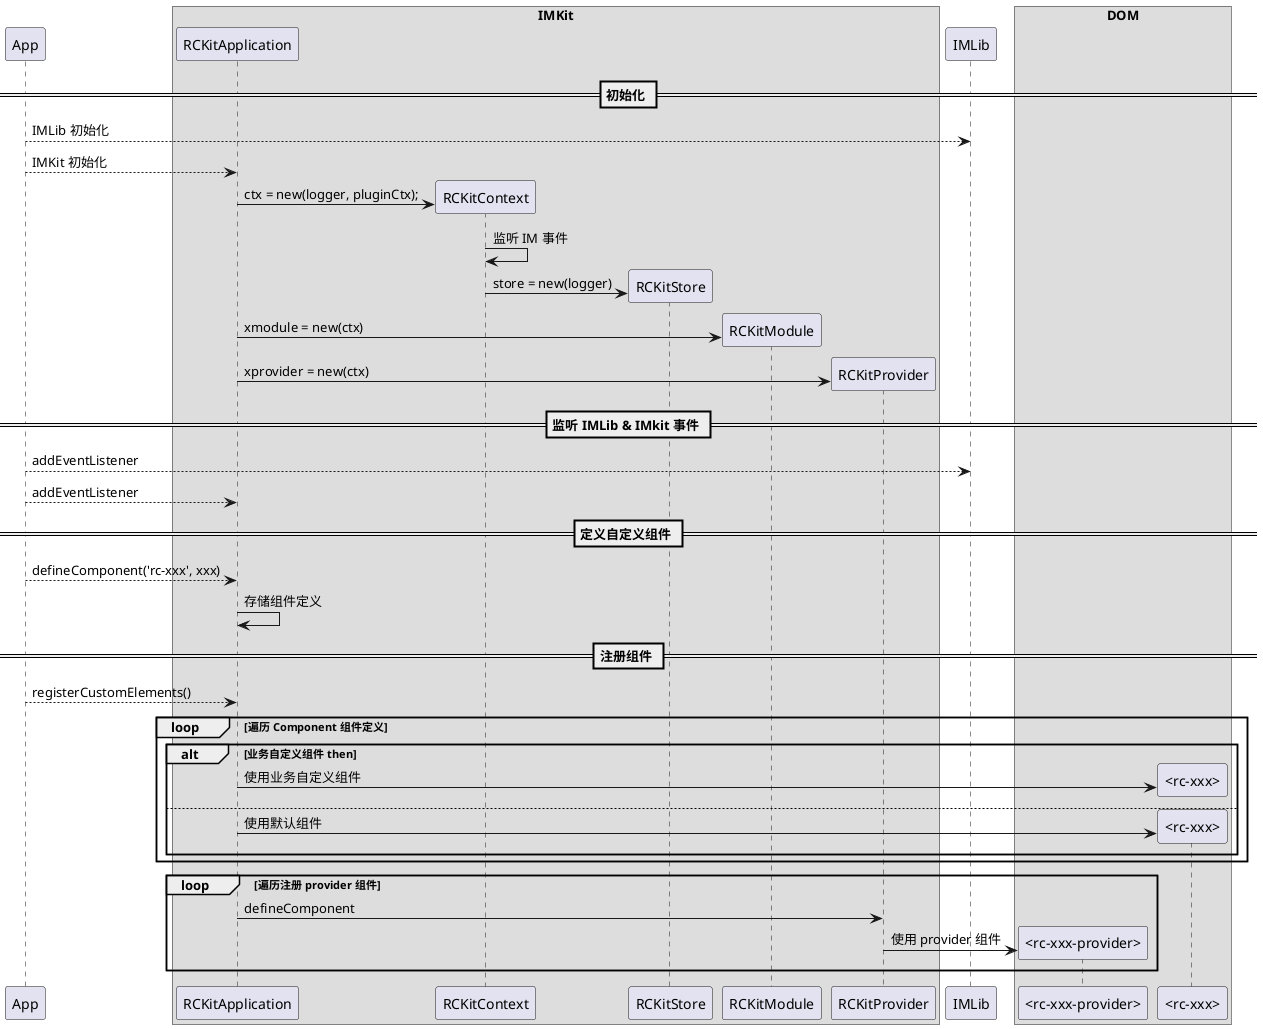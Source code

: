 @startuml init

participant App
box IMKit
  participant RCKitApplication
  participant RCKitContext
  participant RCKitStore
  participant RCKitModule
  participant RCKitProvider
end box
participant IMLib
box DOM
  participant "<rc-xxx-provider>" as Provider
  participant "<rc-xxx>" as Comoponent
end box

== 初始化 ==

App --> IMLib: IMLib 初始化
App --> RCKitApplication: IMKit 初始化
create RCKitContext
RCKitApplication -> RCKitContext: ctx = new(logger, pluginCtx);
RCKitContext -> RCKitContext: 监听 IM 事件
create RCKitStore
RCKitContext -> RCKitStore: store = new(logger)
create RCKitModule
RCKitApplication -> RCKitModule: xmodule = new(ctx)
create RCKitProvider
RCKitApplication -> RCKitProvider: xprovider = new(ctx)

== 监听 IMLib & IMkit 事件 ==

App --> IMLib: addEventListener
App --> RCKitApplication: addEventListener

== 定义自定义组件 ==

App --> RCKitApplication: defineComponent('rc-xxx', xxx)
RCKitApplication -> RCKitApplication: 存储组件定义

== 注册组件 ==

App --> RCKitApplication: registerCustomElements()
loop 遍历 Component 组件定义
  alt 业务自定义组件 then
    create Comoponent
    RCKitApplication -> Comoponent: 使用业务自定义组件
  else
    create Comoponent
    RCKitApplication -> Comoponent: 使用默认组件
  end
end

loop 遍历注册 provider 组件
  RCKitApplication -> RCKitProvider: defineComponent
  create Provider
  RCKitProvider -> Provider: 使用 provider 组件
end

@enduml